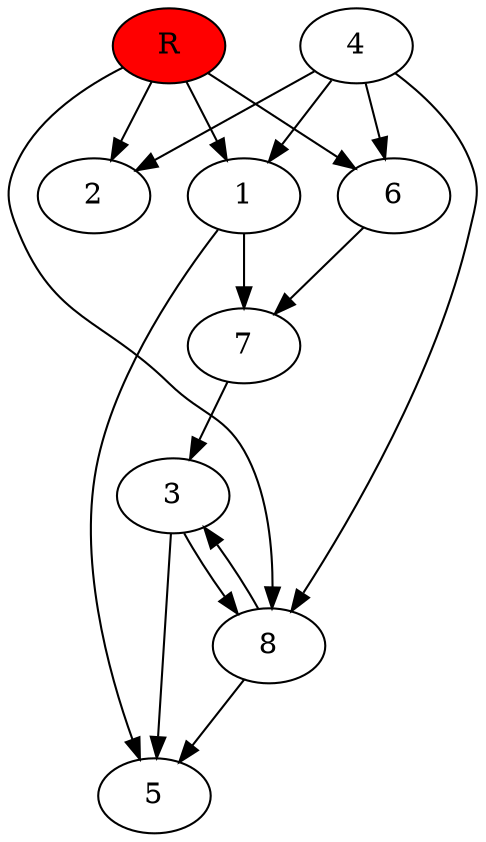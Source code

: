 digraph prb27575 {
	1
	2
	3
	4
	5
	6
	7
	8
	R [fillcolor="#ff0000" style=filled]
	1 -> 5
	1 -> 7
	3 -> 5
	3 -> 8
	4 -> 1
	4 -> 2
	4 -> 6
	4 -> 8
	6 -> 7
	7 -> 3
	8 -> 3
	8 -> 5
	R -> 1
	R -> 2
	R -> 6
	R -> 8
}
